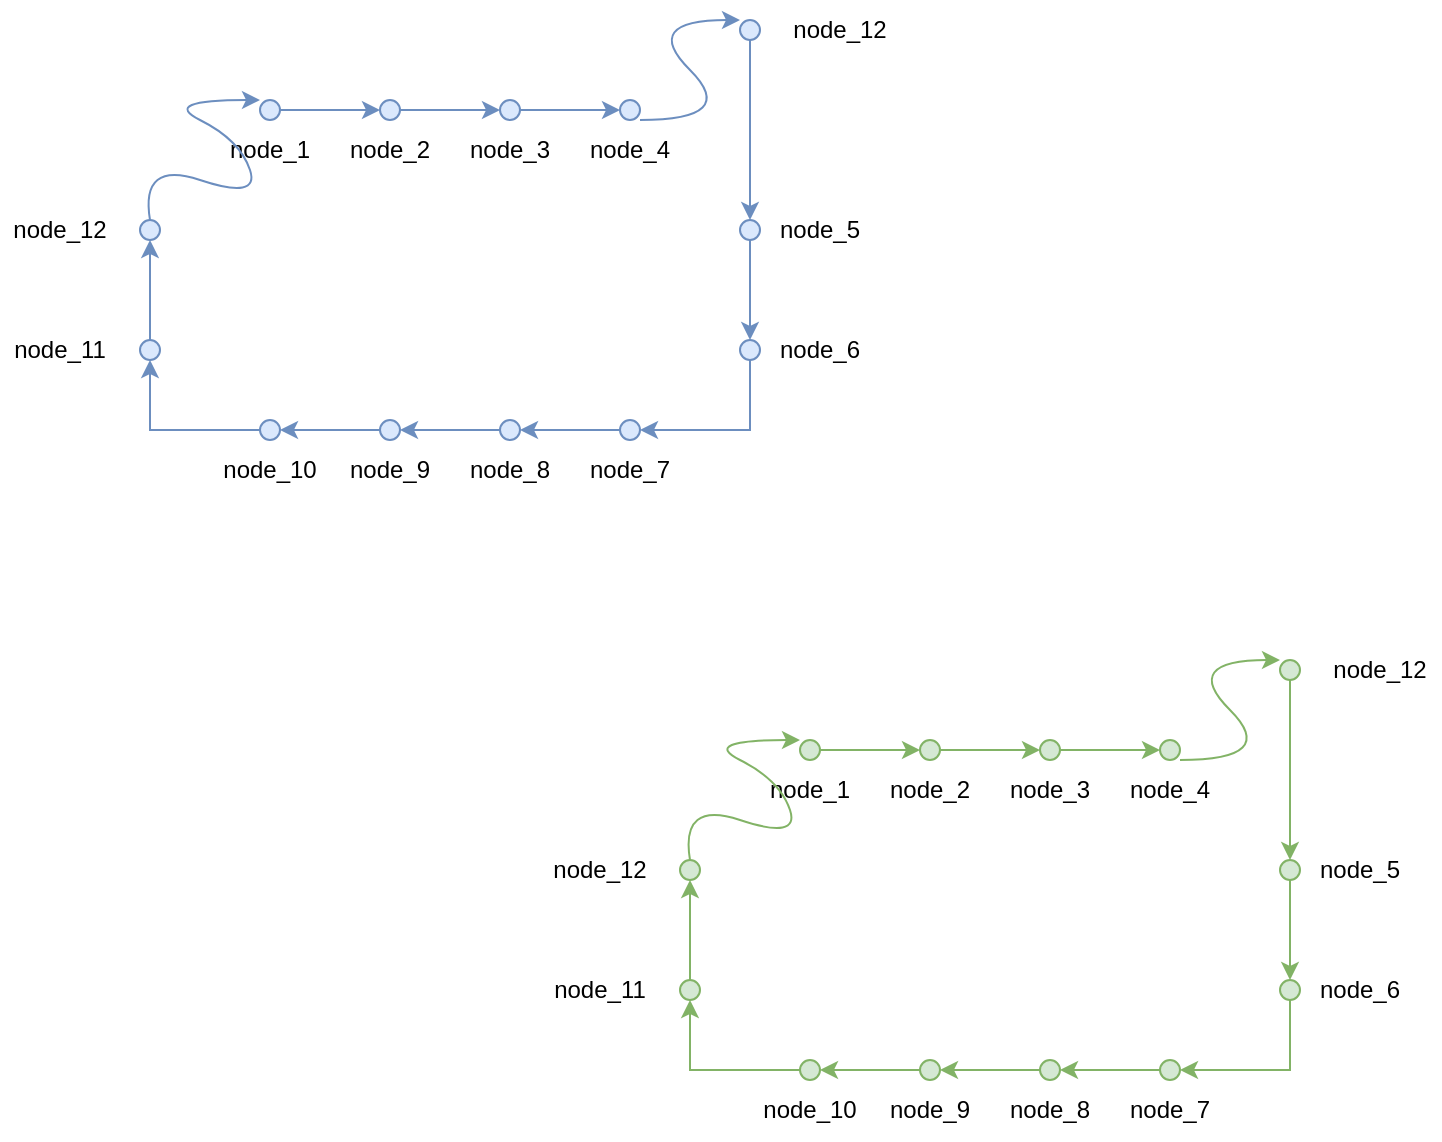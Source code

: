 <mxfile version="21.3.7" type="github">
  <diagram name="第 1 页" id="cJ6k0qE4HabqcFT23PVo">
    <mxGraphModel dx="1050" dy="541" grid="1" gridSize="10" guides="1" tooltips="1" connect="1" arrows="1" fold="1" page="1" pageScale="1" pageWidth="827" pageHeight="1169" math="0" shadow="0">
      <root>
        <mxCell id="0" />
        <mxCell id="1" parent="0" />
        <mxCell id="MrbBIvUEHU0NzrZTFn9o-30" style="edgeStyle=orthogonalEdgeStyle;rounded=0;orthogonalLoop=1;jettySize=auto;html=1;exitX=1;exitY=0.5;exitDx=0;exitDy=0;entryX=0;entryY=0.5;entryDx=0;entryDy=0;fillColor=#dae8fc;strokeColor=#6c8ebf;" edge="1" parent="1" source="MrbBIvUEHU0NzrZTFn9o-1" target="MrbBIvUEHU0NzrZTFn9o-3">
          <mxGeometry relative="1" as="geometry" />
        </mxCell>
        <mxCell id="MrbBIvUEHU0NzrZTFn9o-1" value="" style="ellipse;whiteSpace=wrap;html=1;aspect=fixed;fillColor=#dae8fc;strokeColor=#6c8ebf;" vertex="1" parent="1">
          <mxGeometry x="220" y="100" width="10" height="10" as="geometry" />
        </mxCell>
        <mxCell id="MrbBIvUEHU0NzrZTFn9o-2" value="node_1" style="text;html=1;strokeColor=none;fillColor=none;align=center;verticalAlign=middle;whiteSpace=wrap;rounded=0;" vertex="1" parent="1">
          <mxGeometry x="195" y="110" width="60" height="30" as="geometry" />
        </mxCell>
        <mxCell id="MrbBIvUEHU0NzrZTFn9o-31" style="edgeStyle=orthogonalEdgeStyle;rounded=0;orthogonalLoop=1;jettySize=auto;html=1;exitX=1;exitY=0.5;exitDx=0;exitDy=0;entryX=0;entryY=0.5;entryDx=0;entryDy=0;fillColor=#dae8fc;strokeColor=#6c8ebf;" edge="1" parent="1" source="MrbBIvUEHU0NzrZTFn9o-3" target="MrbBIvUEHU0NzrZTFn9o-7">
          <mxGeometry relative="1" as="geometry" />
        </mxCell>
        <mxCell id="MrbBIvUEHU0NzrZTFn9o-3" value="" style="ellipse;whiteSpace=wrap;html=1;aspect=fixed;fillColor=#dae8fc;strokeColor=#6c8ebf;" vertex="1" parent="1">
          <mxGeometry x="280" y="100" width="10" height="10" as="geometry" />
        </mxCell>
        <mxCell id="MrbBIvUEHU0NzrZTFn9o-4" value="node_2" style="text;html=1;strokeColor=none;fillColor=none;align=center;verticalAlign=middle;whiteSpace=wrap;rounded=0;" vertex="1" parent="1">
          <mxGeometry x="255" y="110" width="60" height="30" as="geometry" />
        </mxCell>
        <mxCell id="MrbBIvUEHU0NzrZTFn9o-32" style="edgeStyle=orthogonalEdgeStyle;rounded=0;orthogonalLoop=1;jettySize=auto;html=1;exitX=1;exitY=0.5;exitDx=0;exitDy=0;entryX=0;entryY=0.5;entryDx=0;entryDy=0;fillColor=#dae8fc;strokeColor=#6c8ebf;" edge="1" parent="1" source="MrbBIvUEHU0NzrZTFn9o-7" target="MrbBIvUEHU0NzrZTFn9o-9">
          <mxGeometry relative="1" as="geometry" />
        </mxCell>
        <mxCell id="MrbBIvUEHU0NzrZTFn9o-7" value="" style="ellipse;whiteSpace=wrap;html=1;aspect=fixed;fillColor=#dae8fc;strokeColor=#6c8ebf;" vertex="1" parent="1">
          <mxGeometry x="340" y="100" width="10" height="10" as="geometry" />
        </mxCell>
        <mxCell id="MrbBIvUEHU0NzrZTFn9o-8" value="node_3" style="text;html=1;strokeColor=none;fillColor=none;align=center;verticalAlign=middle;whiteSpace=wrap;rounded=0;" vertex="1" parent="1">
          <mxGeometry x="315" y="110" width="60" height="30" as="geometry" />
        </mxCell>
        <mxCell id="MrbBIvUEHU0NzrZTFn9o-9" value="" style="ellipse;whiteSpace=wrap;html=1;aspect=fixed;fillColor=#dae8fc;strokeColor=#6c8ebf;" vertex="1" parent="1">
          <mxGeometry x="400" y="100" width="10" height="10" as="geometry" />
        </mxCell>
        <mxCell id="MrbBIvUEHU0NzrZTFn9o-10" value="node_4" style="text;html=1;strokeColor=none;fillColor=none;align=center;verticalAlign=middle;whiteSpace=wrap;rounded=0;" vertex="1" parent="1">
          <mxGeometry x="375" y="110" width="60" height="30" as="geometry" />
        </mxCell>
        <mxCell id="MrbBIvUEHU0NzrZTFn9o-41" style="edgeStyle=orthogonalEdgeStyle;rounded=0;orthogonalLoop=1;jettySize=auto;html=1;exitX=0.5;exitY=1;exitDx=0;exitDy=0;entryX=0.5;entryY=0;entryDx=0;entryDy=0;fillColor=#dae8fc;strokeColor=#6c8ebf;" edge="1" parent="1" source="MrbBIvUEHU0NzrZTFn9o-11" target="MrbBIvUEHU0NzrZTFn9o-13">
          <mxGeometry relative="1" as="geometry" />
        </mxCell>
        <mxCell id="MrbBIvUEHU0NzrZTFn9o-11" value="" style="ellipse;whiteSpace=wrap;html=1;aspect=fixed;fillColor=#dae8fc;strokeColor=#6c8ebf;" vertex="1" parent="1">
          <mxGeometry x="460" y="160" width="10" height="10" as="geometry" />
        </mxCell>
        <mxCell id="MrbBIvUEHU0NzrZTFn9o-12" value="node_5" style="text;html=1;strokeColor=none;fillColor=none;align=center;verticalAlign=middle;whiteSpace=wrap;rounded=0;" vertex="1" parent="1">
          <mxGeometry x="470" y="150" width="60" height="30" as="geometry" />
        </mxCell>
        <mxCell id="MrbBIvUEHU0NzrZTFn9o-37" style="edgeStyle=orthogonalEdgeStyle;rounded=0;orthogonalLoop=1;jettySize=auto;html=1;exitX=0.5;exitY=1;exitDx=0;exitDy=0;entryX=1;entryY=0.5;entryDx=0;entryDy=0;fillColor=#dae8fc;strokeColor=#6c8ebf;" edge="1" parent="1" source="MrbBIvUEHU0NzrZTFn9o-13" target="MrbBIvUEHU0NzrZTFn9o-16">
          <mxGeometry relative="1" as="geometry" />
        </mxCell>
        <mxCell id="MrbBIvUEHU0NzrZTFn9o-13" value="" style="ellipse;whiteSpace=wrap;html=1;aspect=fixed;fillColor=#dae8fc;strokeColor=#6c8ebf;" vertex="1" parent="1">
          <mxGeometry x="460" y="220" width="10" height="10" as="geometry" />
        </mxCell>
        <mxCell id="MrbBIvUEHU0NzrZTFn9o-14" value="node_6" style="text;html=1;strokeColor=none;fillColor=none;align=center;verticalAlign=middle;whiteSpace=wrap;rounded=0;" vertex="1" parent="1">
          <mxGeometry x="470" y="210" width="60" height="30" as="geometry" />
        </mxCell>
        <mxCell id="MrbBIvUEHU0NzrZTFn9o-51" style="edgeStyle=orthogonalEdgeStyle;rounded=0;orthogonalLoop=1;jettySize=auto;html=1;exitX=0;exitY=0.5;exitDx=0;exitDy=0;entryX=1;entryY=0.5;entryDx=0;entryDy=0;fillColor=#dae8fc;strokeColor=#6c8ebf;" edge="1" parent="1" source="MrbBIvUEHU0NzrZTFn9o-16" target="MrbBIvUEHU0NzrZTFn9o-18">
          <mxGeometry relative="1" as="geometry" />
        </mxCell>
        <mxCell id="MrbBIvUEHU0NzrZTFn9o-16" value="" style="ellipse;whiteSpace=wrap;html=1;aspect=fixed;fillColor=#dae8fc;strokeColor=#6c8ebf;" vertex="1" parent="1">
          <mxGeometry x="400" y="260" width="10" height="10" as="geometry" />
        </mxCell>
        <mxCell id="MrbBIvUEHU0NzrZTFn9o-17" value="node_7" style="text;html=1;strokeColor=none;fillColor=none;align=center;verticalAlign=middle;whiteSpace=wrap;rounded=0;" vertex="1" parent="1">
          <mxGeometry x="375" y="270" width="60" height="30" as="geometry" />
        </mxCell>
        <mxCell id="MrbBIvUEHU0NzrZTFn9o-52" style="edgeStyle=orthogonalEdgeStyle;rounded=0;orthogonalLoop=1;jettySize=auto;html=1;exitX=0;exitY=0.5;exitDx=0;exitDy=0;entryX=1;entryY=0.5;entryDx=0;entryDy=0;fillColor=#dae8fc;strokeColor=#6c8ebf;" edge="1" parent="1" source="MrbBIvUEHU0NzrZTFn9o-18" target="MrbBIvUEHU0NzrZTFn9o-20">
          <mxGeometry relative="1" as="geometry" />
        </mxCell>
        <mxCell id="MrbBIvUEHU0NzrZTFn9o-18" value="" style="ellipse;whiteSpace=wrap;html=1;aspect=fixed;fillColor=#dae8fc;strokeColor=#6c8ebf;" vertex="1" parent="1">
          <mxGeometry x="340" y="260" width="10" height="10" as="geometry" />
        </mxCell>
        <mxCell id="MrbBIvUEHU0NzrZTFn9o-19" value="node_8" style="text;html=1;strokeColor=none;fillColor=none;align=center;verticalAlign=middle;whiteSpace=wrap;rounded=0;" vertex="1" parent="1">
          <mxGeometry x="315" y="270" width="60" height="30" as="geometry" />
        </mxCell>
        <mxCell id="MrbBIvUEHU0NzrZTFn9o-53" style="edgeStyle=orthogonalEdgeStyle;rounded=0;orthogonalLoop=1;jettySize=auto;html=1;exitX=0;exitY=0.5;exitDx=0;exitDy=0;entryX=1;entryY=0.5;entryDx=0;entryDy=0;fillColor=#dae8fc;strokeColor=#6c8ebf;" edge="1" parent="1" source="MrbBIvUEHU0NzrZTFn9o-20" target="MrbBIvUEHU0NzrZTFn9o-22">
          <mxGeometry relative="1" as="geometry" />
        </mxCell>
        <mxCell id="MrbBIvUEHU0NzrZTFn9o-20" value="" style="ellipse;whiteSpace=wrap;html=1;aspect=fixed;fillColor=#dae8fc;strokeColor=#6c8ebf;" vertex="1" parent="1">
          <mxGeometry x="280" y="260" width="10" height="10" as="geometry" />
        </mxCell>
        <mxCell id="MrbBIvUEHU0NzrZTFn9o-21" value="node_9" style="text;html=1;strokeColor=none;fillColor=none;align=center;verticalAlign=middle;whiteSpace=wrap;rounded=0;" vertex="1" parent="1">
          <mxGeometry x="255" y="270" width="60" height="30" as="geometry" />
        </mxCell>
        <mxCell id="MrbBIvUEHU0NzrZTFn9o-55" style="edgeStyle=orthogonalEdgeStyle;rounded=0;orthogonalLoop=1;jettySize=auto;html=1;exitX=0;exitY=0.5;exitDx=0;exitDy=0;entryX=0.5;entryY=1;entryDx=0;entryDy=0;fillColor=#dae8fc;strokeColor=#6c8ebf;" edge="1" parent="1" source="MrbBIvUEHU0NzrZTFn9o-22" target="MrbBIvUEHU0NzrZTFn9o-24">
          <mxGeometry relative="1" as="geometry" />
        </mxCell>
        <mxCell id="MrbBIvUEHU0NzrZTFn9o-22" value="" style="ellipse;whiteSpace=wrap;html=1;aspect=fixed;fillColor=#dae8fc;strokeColor=#6c8ebf;" vertex="1" parent="1">
          <mxGeometry x="220" y="260" width="10" height="10" as="geometry" />
        </mxCell>
        <mxCell id="MrbBIvUEHU0NzrZTFn9o-23" value="node_10" style="text;html=1;strokeColor=none;fillColor=none;align=center;verticalAlign=middle;whiteSpace=wrap;rounded=0;" vertex="1" parent="1">
          <mxGeometry x="195" y="270" width="60" height="30" as="geometry" />
        </mxCell>
        <mxCell id="MrbBIvUEHU0NzrZTFn9o-56" style="edgeStyle=orthogonalEdgeStyle;rounded=0;orthogonalLoop=1;jettySize=auto;html=1;exitX=0.5;exitY=0;exitDx=0;exitDy=0;entryX=0.5;entryY=1;entryDx=0;entryDy=0;fillColor=#dae8fc;strokeColor=#6c8ebf;" edge="1" parent="1" source="MrbBIvUEHU0NzrZTFn9o-24" target="MrbBIvUEHU0NzrZTFn9o-26">
          <mxGeometry relative="1" as="geometry" />
        </mxCell>
        <mxCell id="MrbBIvUEHU0NzrZTFn9o-24" value="" style="ellipse;whiteSpace=wrap;html=1;aspect=fixed;fillColor=#dae8fc;strokeColor=#6c8ebf;" vertex="1" parent="1">
          <mxGeometry x="160" y="220" width="10" height="10" as="geometry" />
        </mxCell>
        <mxCell id="MrbBIvUEHU0NzrZTFn9o-25" value="node_11" style="text;html=1;strokeColor=none;fillColor=none;align=center;verticalAlign=middle;whiteSpace=wrap;rounded=0;" vertex="1" parent="1">
          <mxGeometry x="90" y="210" width="60" height="30" as="geometry" />
        </mxCell>
        <mxCell id="MrbBIvUEHU0NzrZTFn9o-26" value="" style="ellipse;whiteSpace=wrap;html=1;aspect=fixed;fillColor=#dae8fc;strokeColor=#6c8ebf;" vertex="1" parent="1">
          <mxGeometry x="160" y="160" width="10" height="10" as="geometry" />
        </mxCell>
        <mxCell id="MrbBIvUEHU0NzrZTFn9o-27" value="node_12" style="text;html=1;strokeColor=none;fillColor=none;align=center;verticalAlign=middle;whiteSpace=wrap;rounded=0;" vertex="1" parent="1">
          <mxGeometry x="90" y="150" width="60" height="30" as="geometry" />
        </mxCell>
        <mxCell id="MrbBIvUEHU0NzrZTFn9o-42" value="" style="curved=1;endArrow=classic;html=1;rounded=0;fillColor=#dae8fc;strokeColor=#6c8ebf;" edge="1" parent="1">
          <mxGeometry width="50" height="50" relative="1" as="geometry">
            <mxPoint x="410" y="110" as="sourcePoint" />
            <mxPoint x="460" y="60" as="targetPoint" />
            <Array as="points">
              <mxPoint x="460" y="110" />
              <mxPoint x="410" y="60" />
            </Array>
          </mxGeometry>
        </mxCell>
        <mxCell id="MrbBIvUEHU0NzrZTFn9o-50" style="edgeStyle=orthogonalEdgeStyle;rounded=0;orthogonalLoop=1;jettySize=auto;html=1;exitX=0.5;exitY=1;exitDx=0;exitDy=0;entryX=0.5;entryY=0;entryDx=0;entryDy=0;fillColor=#dae8fc;strokeColor=#6c8ebf;" edge="1" parent="1" source="MrbBIvUEHU0NzrZTFn9o-43" target="MrbBIvUEHU0NzrZTFn9o-11">
          <mxGeometry relative="1" as="geometry" />
        </mxCell>
        <mxCell id="MrbBIvUEHU0NzrZTFn9o-43" value="" style="ellipse;whiteSpace=wrap;html=1;aspect=fixed;fillColor=#dae8fc;strokeColor=#6c8ebf;" vertex="1" parent="1">
          <mxGeometry x="460" y="60" width="10" height="10" as="geometry" />
        </mxCell>
        <mxCell id="MrbBIvUEHU0NzrZTFn9o-44" value="node_12" style="text;html=1;strokeColor=none;fillColor=none;align=center;verticalAlign=middle;whiteSpace=wrap;rounded=0;" vertex="1" parent="1">
          <mxGeometry x="480" y="50" width="60" height="30" as="geometry" />
        </mxCell>
        <mxCell id="MrbBIvUEHU0NzrZTFn9o-57" value="" style="curved=1;endArrow=classic;html=1;rounded=0;exitX=0.5;exitY=0;exitDx=0;exitDy=0;fillColor=#dae8fc;strokeColor=#6c8ebf;" edge="1" parent="1" source="MrbBIvUEHU0NzrZTFn9o-26">
          <mxGeometry width="50" height="50" relative="1" as="geometry">
            <mxPoint x="170" y="150" as="sourcePoint" />
            <mxPoint x="220" y="100" as="targetPoint" />
            <Array as="points">
              <mxPoint x="160" y="130" />
              <mxPoint x="220" y="150" />
              <mxPoint x="210" y="120" />
              <mxPoint x="170" y="100" />
            </Array>
          </mxGeometry>
        </mxCell>
        <mxCell id="MrbBIvUEHU0NzrZTFn9o-59" style="edgeStyle=orthogonalEdgeStyle;rounded=0;orthogonalLoop=1;jettySize=auto;html=1;exitX=1;exitY=0.5;exitDx=0;exitDy=0;entryX=0;entryY=0.5;entryDx=0;entryDy=0;fillColor=#d5e8d4;strokeColor=#82b366;" edge="1" parent="1" source="MrbBIvUEHU0NzrZTFn9o-60" target="MrbBIvUEHU0NzrZTFn9o-63">
          <mxGeometry relative="1" as="geometry" />
        </mxCell>
        <mxCell id="MrbBIvUEHU0NzrZTFn9o-60" value="" style="ellipse;whiteSpace=wrap;html=1;aspect=fixed;fillColor=#d5e8d4;strokeColor=#82b366;" vertex="1" parent="1">
          <mxGeometry x="490" y="420" width="10" height="10" as="geometry" />
        </mxCell>
        <mxCell id="MrbBIvUEHU0NzrZTFn9o-61" value="node_1" style="text;html=1;strokeColor=none;fillColor=none;align=center;verticalAlign=middle;whiteSpace=wrap;rounded=0;" vertex="1" parent="1">
          <mxGeometry x="465" y="430" width="60" height="30" as="geometry" />
        </mxCell>
        <mxCell id="MrbBIvUEHU0NzrZTFn9o-62" style="edgeStyle=orthogonalEdgeStyle;rounded=0;orthogonalLoop=1;jettySize=auto;html=1;exitX=1;exitY=0.5;exitDx=0;exitDy=0;entryX=0;entryY=0.5;entryDx=0;entryDy=0;fillColor=#d5e8d4;strokeColor=#82b366;" edge="1" parent="1" source="MrbBIvUEHU0NzrZTFn9o-63" target="MrbBIvUEHU0NzrZTFn9o-66">
          <mxGeometry relative="1" as="geometry" />
        </mxCell>
        <mxCell id="MrbBIvUEHU0NzrZTFn9o-63" value="" style="ellipse;whiteSpace=wrap;html=1;aspect=fixed;fillColor=#d5e8d4;strokeColor=#82b366;" vertex="1" parent="1">
          <mxGeometry x="550" y="420" width="10" height="10" as="geometry" />
        </mxCell>
        <mxCell id="MrbBIvUEHU0NzrZTFn9o-64" value="node_2" style="text;html=1;strokeColor=none;fillColor=none;align=center;verticalAlign=middle;whiteSpace=wrap;rounded=0;" vertex="1" parent="1">
          <mxGeometry x="525" y="430" width="60" height="30" as="geometry" />
        </mxCell>
        <mxCell id="MrbBIvUEHU0NzrZTFn9o-65" style="edgeStyle=orthogonalEdgeStyle;rounded=0;orthogonalLoop=1;jettySize=auto;html=1;exitX=1;exitY=0.5;exitDx=0;exitDy=0;entryX=0;entryY=0.5;entryDx=0;entryDy=0;fillColor=#d5e8d4;strokeColor=#82b366;" edge="1" parent="1" source="MrbBIvUEHU0NzrZTFn9o-66" target="MrbBIvUEHU0NzrZTFn9o-68">
          <mxGeometry relative="1" as="geometry" />
        </mxCell>
        <mxCell id="MrbBIvUEHU0NzrZTFn9o-66" value="" style="ellipse;whiteSpace=wrap;html=1;aspect=fixed;fillColor=#d5e8d4;strokeColor=#82b366;" vertex="1" parent="1">
          <mxGeometry x="610" y="420" width="10" height="10" as="geometry" />
        </mxCell>
        <mxCell id="MrbBIvUEHU0NzrZTFn9o-67" value="node_3" style="text;html=1;strokeColor=none;fillColor=none;align=center;verticalAlign=middle;whiteSpace=wrap;rounded=0;" vertex="1" parent="1">
          <mxGeometry x="585" y="430" width="60" height="30" as="geometry" />
        </mxCell>
        <mxCell id="MrbBIvUEHU0NzrZTFn9o-68" value="" style="ellipse;whiteSpace=wrap;html=1;aspect=fixed;fillColor=#d5e8d4;strokeColor=#82b366;" vertex="1" parent="1">
          <mxGeometry x="670" y="420" width="10" height="10" as="geometry" />
        </mxCell>
        <mxCell id="MrbBIvUEHU0NzrZTFn9o-69" value="node_4" style="text;html=1;strokeColor=none;fillColor=none;align=center;verticalAlign=middle;whiteSpace=wrap;rounded=0;" vertex="1" parent="1">
          <mxGeometry x="645" y="430" width="60" height="30" as="geometry" />
        </mxCell>
        <mxCell id="MrbBIvUEHU0NzrZTFn9o-70" style="edgeStyle=orthogonalEdgeStyle;rounded=0;orthogonalLoop=1;jettySize=auto;html=1;exitX=0.5;exitY=1;exitDx=0;exitDy=0;entryX=0.5;entryY=0;entryDx=0;entryDy=0;fillColor=#d5e8d4;strokeColor=#82b366;" edge="1" parent="1" source="MrbBIvUEHU0NzrZTFn9o-71" target="MrbBIvUEHU0NzrZTFn9o-74">
          <mxGeometry relative="1" as="geometry" />
        </mxCell>
        <mxCell id="MrbBIvUEHU0NzrZTFn9o-71" value="" style="ellipse;whiteSpace=wrap;html=1;aspect=fixed;fillColor=#d5e8d4;strokeColor=#82b366;" vertex="1" parent="1">
          <mxGeometry x="730" y="480" width="10" height="10" as="geometry" />
        </mxCell>
        <mxCell id="MrbBIvUEHU0NzrZTFn9o-72" value="node_5" style="text;html=1;strokeColor=none;fillColor=none;align=center;verticalAlign=middle;whiteSpace=wrap;rounded=0;" vertex="1" parent="1">
          <mxGeometry x="740" y="470" width="60" height="30" as="geometry" />
        </mxCell>
        <mxCell id="MrbBIvUEHU0NzrZTFn9o-73" style="edgeStyle=orthogonalEdgeStyle;rounded=0;orthogonalLoop=1;jettySize=auto;html=1;exitX=0.5;exitY=1;exitDx=0;exitDy=0;entryX=1;entryY=0.5;entryDx=0;entryDy=0;fillColor=#d5e8d4;strokeColor=#82b366;" edge="1" parent="1" source="MrbBIvUEHU0NzrZTFn9o-74" target="MrbBIvUEHU0NzrZTFn9o-77">
          <mxGeometry relative="1" as="geometry" />
        </mxCell>
        <mxCell id="MrbBIvUEHU0NzrZTFn9o-74" value="" style="ellipse;whiteSpace=wrap;html=1;aspect=fixed;fillColor=#d5e8d4;strokeColor=#82b366;" vertex="1" parent="1">
          <mxGeometry x="730" y="540" width="10" height="10" as="geometry" />
        </mxCell>
        <mxCell id="MrbBIvUEHU0NzrZTFn9o-75" value="node_6" style="text;html=1;strokeColor=none;fillColor=none;align=center;verticalAlign=middle;whiteSpace=wrap;rounded=0;" vertex="1" parent="1">
          <mxGeometry x="740" y="530" width="60" height="30" as="geometry" />
        </mxCell>
        <mxCell id="MrbBIvUEHU0NzrZTFn9o-76" style="edgeStyle=orthogonalEdgeStyle;rounded=0;orthogonalLoop=1;jettySize=auto;html=1;exitX=0;exitY=0.5;exitDx=0;exitDy=0;entryX=1;entryY=0.5;entryDx=0;entryDy=0;fillColor=#d5e8d4;strokeColor=#82b366;" edge="1" parent="1" source="MrbBIvUEHU0NzrZTFn9o-77" target="MrbBIvUEHU0NzrZTFn9o-80">
          <mxGeometry relative="1" as="geometry" />
        </mxCell>
        <mxCell id="MrbBIvUEHU0NzrZTFn9o-77" value="" style="ellipse;whiteSpace=wrap;html=1;aspect=fixed;fillColor=#d5e8d4;strokeColor=#82b366;" vertex="1" parent="1">
          <mxGeometry x="670" y="580" width="10" height="10" as="geometry" />
        </mxCell>
        <mxCell id="MrbBIvUEHU0NzrZTFn9o-78" value="node_7" style="text;html=1;strokeColor=none;fillColor=none;align=center;verticalAlign=middle;whiteSpace=wrap;rounded=0;" vertex="1" parent="1">
          <mxGeometry x="645" y="590" width="60" height="30" as="geometry" />
        </mxCell>
        <mxCell id="MrbBIvUEHU0NzrZTFn9o-79" style="edgeStyle=orthogonalEdgeStyle;rounded=0;orthogonalLoop=1;jettySize=auto;html=1;exitX=0;exitY=0.5;exitDx=0;exitDy=0;entryX=1;entryY=0.5;entryDx=0;entryDy=0;fillColor=#d5e8d4;strokeColor=#82b366;" edge="1" parent="1" source="MrbBIvUEHU0NzrZTFn9o-80" target="MrbBIvUEHU0NzrZTFn9o-83">
          <mxGeometry relative="1" as="geometry" />
        </mxCell>
        <mxCell id="MrbBIvUEHU0NzrZTFn9o-80" value="" style="ellipse;whiteSpace=wrap;html=1;aspect=fixed;fillColor=#d5e8d4;strokeColor=#82b366;" vertex="1" parent="1">
          <mxGeometry x="610" y="580" width="10" height="10" as="geometry" />
        </mxCell>
        <mxCell id="MrbBIvUEHU0NzrZTFn9o-81" value="node_8" style="text;html=1;strokeColor=none;fillColor=none;align=center;verticalAlign=middle;whiteSpace=wrap;rounded=0;" vertex="1" parent="1">
          <mxGeometry x="585" y="590" width="60" height="30" as="geometry" />
        </mxCell>
        <mxCell id="MrbBIvUEHU0NzrZTFn9o-82" style="edgeStyle=orthogonalEdgeStyle;rounded=0;orthogonalLoop=1;jettySize=auto;html=1;exitX=0;exitY=0.5;exitDx=0;exitDy=0;entryX=1;entryY=0.5;entryDx=0;entryDy=0;fillColor=#d5e8d4;strokeColor=#82b366;" edge="1" parent="1" source="MrbBIvUEHU0NzrZTFn9o-83" target="MrbBIvUEHU0NzrZTFn9o-86">
          <mxGeometry relative="1" as="geometry" />
        </mxCell>
        <mxCell id="MrbBIvUEHU0NzrZTFn9o-83" value="" style="ellipse;whiteSpace=wrap;html=1;aspect=fixed;fillColor=#d5e8d4;strokeColor=#82b366;" vertex="1" parent="1">
          <mxGeometry x="550" y="580" width="10" height="10" as="geometry" />
        </mxCell>
        <mxCell id="MrbBIvUEHU0NzrZTFn9o-84" value="node_9" style="text;html=1;strokeColor=none;fillColor=none;align=center;verticalAlign=middle;whiteSpace=wrap;rounded=0;" vertex="1" parent="1">
          <mxGeometry x="525" y="590" width="60" height="30" as="geometry" />
        </mxCell>
        <mxCell id="MrbBIvUEHU0NzrZTFn9o-85" style="edgeStyle=orthogonalEdgeStyle;rounded=0;orthogonalLoop=1;jettySize=auto;html=1;exitX=0;exitY=0.5;exitDx=0;exitDy=0;entryX=0.5;entryY=1;entryDx=0;entryDy=0;fillColor=#d5e8d4;strokeColor=#82b366;" edge="1" parent="1" source="MrbBIvUEHU0NzrZTFn9o-86" target="MrbBIvUEHU0NzrZTFn9o-89">
          <mxGeometry relative="1" as="geometry" />
        </mxCell>
        <mxCell id="MrbBIvUEHU0NzrZTFn9o-86" value="" style="ellipse;whiteSpace=wrap;html=1;aspect=fixed;fillColor=#d5e8d4;strokeColor=#82b366;" vertex="1" parent="1">
          <mxGeometry x="490" y="580" width="10" height="10" as="geometry" />
        </mxCell>
        <mxCell id="MrbBIvUEHU0NzrZTFn9o-87" value="node_10" style="text;html=1;strokeColor=none;fillColor=none;align=center;verticalAlign=middle;whiteSpace=wrap;rounded=0;" vertex="1" parent="1">
          <mxGeometry x="465" y="590" width="60" height="30" as="geometry" />
        </mxCell>
        <mxCell id="MrbBIvUEHU0NzrZTFn9o-88" style="edgeStyle=orthogonalEdgeStyle;rounded=0;orthogonalLoop=1;jettySize=auto;html=1;exitX=0.5;exitY=0;exitDx=0;exitDy=0;entryX=0.5;entryY=1;entryDx=0;entryDy=0;fillColor=#d5e8d4;strokeColor=#82b366;" edge="1" parent="1" source="MrbBIvUEHU0NzrZTFn9o-89" target="MrbBIvUEHU0NzrZTFn9o-91">
          <mxGeometry relative="1" as="geometry" />
        </mxCell>
        <mxCell id="MrbBIvUEHU0NzrZTFn9o-89" value="" style="ellipse;whiteSpace=wrap;html=1;aspect=fixed;fillColor=#d5e8d4;strokeColor=#82b366;" vertex="1" parent="1">
          <mxGeometry x="430" y="540" width="10" height="10" as="geometry" />
        </mxCell>
        <mxCell id="MrbBIvUEHU0NzrZTFn9o-90" value="node_11" style="text;html=1;strokeColor=none;fillColor=none;align=center;verticalAlign=middle;whiteSpace=wrap;rounded=0;" vertex="1" parent="1">
          <mxGeometry x="360" y="530" width="60" height="30" as="geometry" />
        </mxCell>
        <mxCell id="MrbBIvUEHU0NzrZTFn9o-91" value="" style="ellipse;whiteSpace=wrap;html=1;aspect=fixed;fillColor=#d5e8d4;strokeColor=#82b366;" vertex="1" parent="1">
          <mxGeometry x="430" y="480" width="10" height="10" as="geometry" />
        </mxCell>
        <mxCell id="MrbBIvUEHU0NzrZTFn9o-92" value="node_12" style="text;html=1;strokeColor=none;fillColor=none;align=center;verticalAlign=middle;whiteSpace=wrap;rounded=0;" vertex="1" parent="1">
          <mxGeometry x="360" y="470" width="60" height="30" as="geometry" />
        </mxCell>
        <mxCell id="MrbBIvUEHU0NzrZTFn9o-93" value="" style="curved=1;endArrow=classic;html=1;rounded=0;fillColor=#d5e8d4;strokeColor=#82b366;" edge="1" parent="1">
          <mxGeometry width="50" height="50" relative="1" as="geometry">
            <mxPoint x="680" y="430" as="sourcePoint" />
            <mxPoint x="730" y="380" as="targetPoint" />
            <Array as="points">
              <mxPoint x="730" y="430" />
              <mxPoint x="680" y="380" />
            </Array>
          </mxGeometry>
        </mxCell>
        <mxCell id="MrbBIvUEHU0NzrZTFn9o-94" style="edgeStyle=orthogonalEdgeStyle;rounded=0;orthogonalLoop=1;jettySize=auto;html=1;exitX=0.5;exitY=1;exitDx=0;exitDy=0;entryX=0.5;entryY=0;entryDx=0;entryDy=0;fillColor=#d5e8d4;strokeColor=#82b366;" edge="1" parent="1" source="MrbBIvUEHU0NzrZTFn9o-95" target="MrbBIvUEHU0NzrZTFn9o-71">
          <mxGeometry relative="1" as="geometry" />
        </mxCell>
        <mxCell id="MrbBIvUEHU0NzrZTFn9o-95" value="" style="ellipse;whiteSpace=wrap;html=1;aspect=fixed;fillColor=#d5e8d4;strokeColor=#82b366;" vertex="1" parent="1">
          <mxGeometry x="730" y="380" width="10" height="10" as="geometry" />
        </mxCell>
        <mxCell id="MrbBIvUEHU0NzrZTFn9o-96" value="node_12" style="text;html=1;strokeColor=none;fillColor=none;align=center;verticalAlign=middle;whiteSpace=wrap;rounded=0;" vertex="1" parent="1">
          <mxGeometry x="750" y="370" width="60" height="30" as="geometry" />
        </mxCell>
        <mxCell id="MrbBIvUEHU0NzrZTFn9o-97" value="" style="curved=1;endArrow=classic;html=1;rounded=0;exitX=0.5;exitY=0;exitDx=0;exitDy=0;fillColor=#d5e8d4;strokeColor=#82b366;" edge="1" parent="1" source="MrbBIvUEHU0NzrZTFn9o-91">
          <mxGeometry width="50" height="50" relative="1" as="geometry">
            <mxPoint x="440" y="470" as="sourcePoint" />
            <mxPoint x="490" y="420" as="targetPoint" />
            <Array as="points">
              <mxPoint x="430" y="450" />
              <mxPoint x="490" y="470" />
              <mxPoint x="480" y="440" />
              <mxPoint x="440" y="420" />
            </Array>
          </mxGeometry>
        </mxCell>
      </root>
    </mxGraphModel>
  </diagram>
</mxfile>
